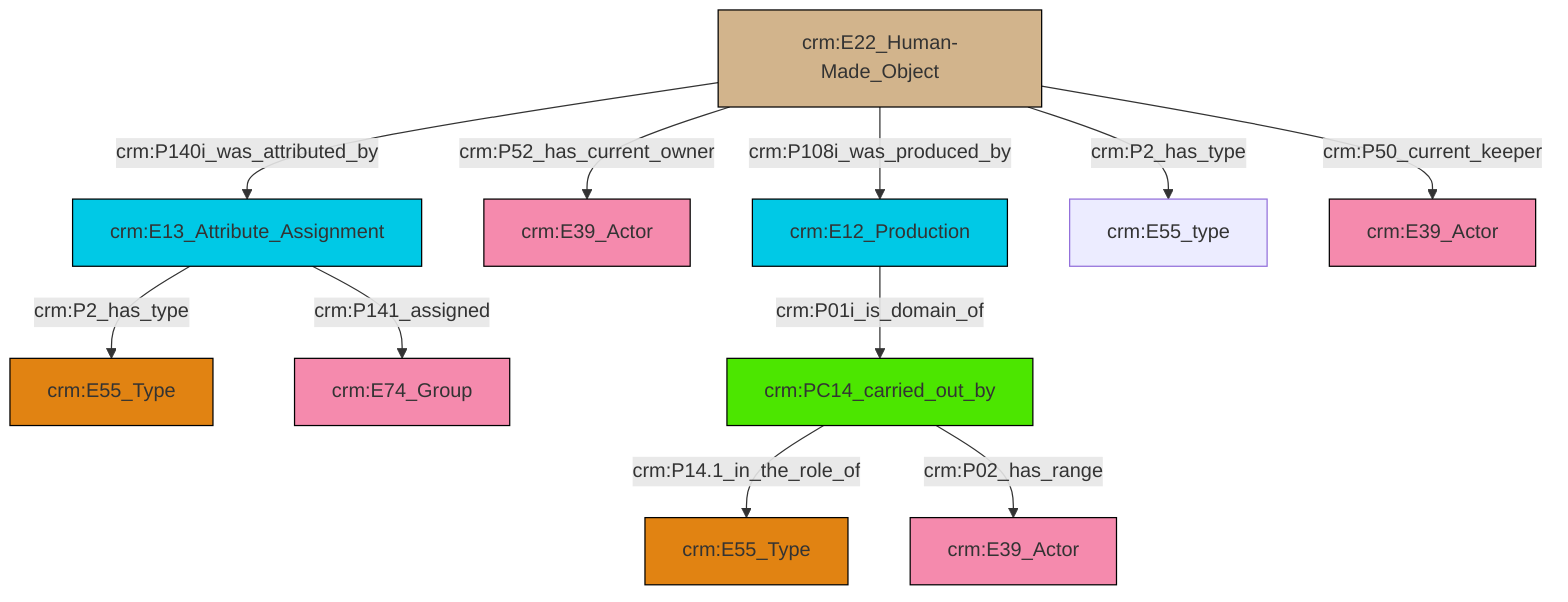 graph TD
classDef Literal fill:#f2f2f2,stroke:#000000;
classDef CRM_Entity fill:#FFFFFF,stroke:#000000;
classDef Temporal_Entity fill:#00C9E6, stroke:#000000;
classDef Type fill:#E18312, stroke:#000000;
classDef Time-Span fill:#2C9C91, stroke:#000000;
classDef Appellation fill:#FFEB7F, stroke:#000000;
classDef Place fill:#008836, stroke:#000000;
classDef Persistent_Item fill:#B266B2, stroke:#000000;
classDef Conceptual_Object fill:#FFD700, stroke:#000000;
classDef Physical_Thing fill:#D2B48C, stroke:#000000;
classDef Actor fill:#f58aad, stroke:#000000;
classDef PC_Classes fill:#4ce600, stroke:#000000;
classDef Multi fill:#cccccc,stroke:#000000;

0["crm:E13_Attribute_Assignment"]:::Temporal_Entity -->|crm:P141_assigned| 7["crm:E74_Group"]:::Actor
8["crm:E12_Production"]:::Temporal_Entity -->|crm:P01i_is_domain_of| 9["crm:PC14_carried_out_by"]:::PC_Classes
0["crm:E13_Attribute_Assignment"]:::Temporal_Entity -->|crm:P2_has_type| 2["crm:E55_Type"]:::Type
10["crm:E22_Human-Made_Object"]:::Physical_Thing -->|crm:P52_has_current_owner| 4["crm:E39_Actor"]:::Actor
10["crm:E22_Human-Made_Object"]:::Physical_Thing -->|crm:P2_has_type| 11["crm:E55_type"]:::Default
10["crm:E22_Human-Made_Object"]:::Physical_Thing -->|crm:P108i_was_produced_by| 8["crm:E12_Production"]:::Temporal_Entity
10["crm:E22_Human-Made_Object"]:::Physical_Thing -->|crm:P50_current_keeper| 14["crm:E39_Actor"]:::Actor
10["crm:E22_Human-Made_Object"]:::Physical_Thing -->|crm:P140i_was_attributed_by| 0["crm:E13_Attribute_Assignment"]:::Temporal_Entity
9["crm:PC14_carried_out_by"]:::PC_Classes -->|crm:P14.1_in_the_role_of| 19["crm:E55_Type"]:::Type
9["crm:PC14_carried_out_by"]:::PC_Classes -->|crm:P02_has_range| 21["crm:E39_Actor"]:::Actor